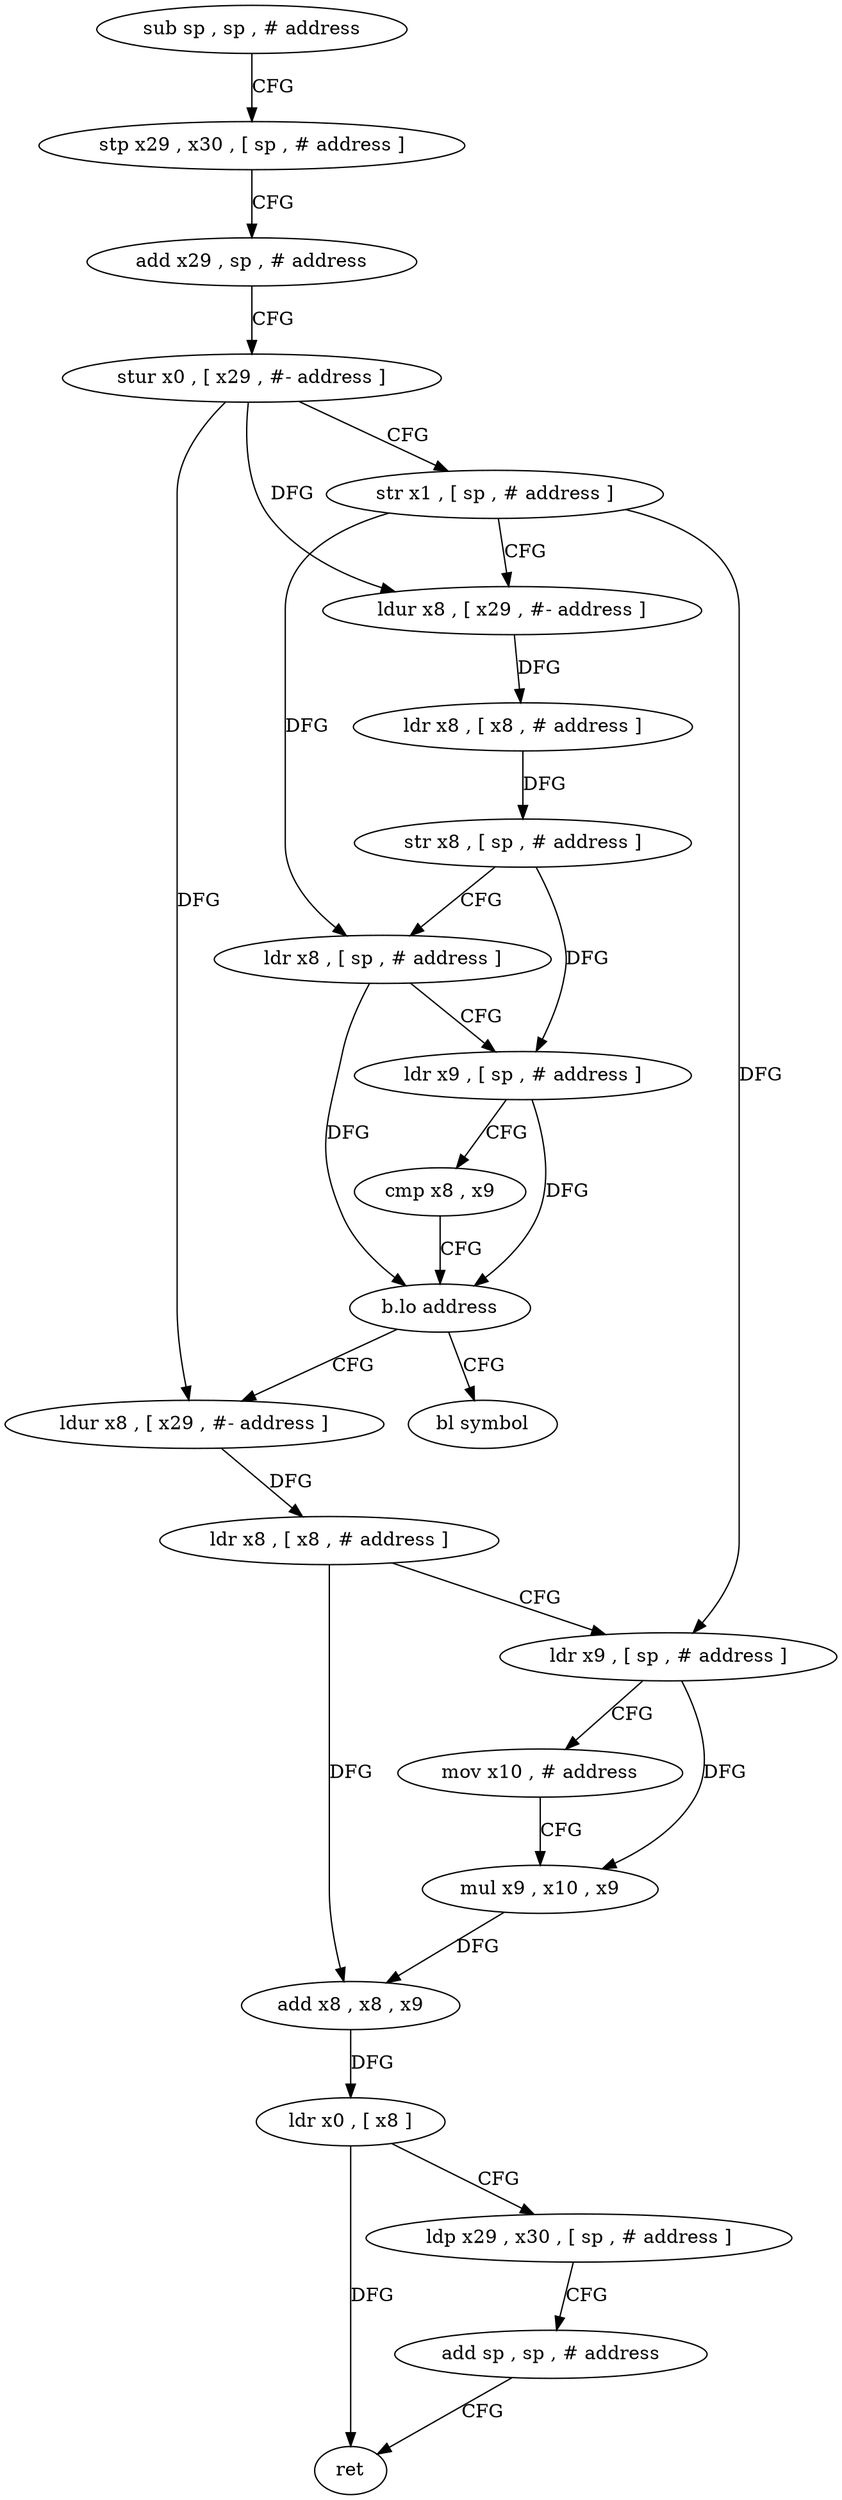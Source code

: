 digraph "func" {
"186664" [label = "sub sp , sp , # address" ]
"186668" [label = "stp x29 , x30 , [ sp , # address ]" ]
"186672" [label = "add x29 , sp , # address" ]
"186676" [label = "stur x0 , [ x29 , #- address ]" ]
"186680" [label = "str x1 , [ sp , # address ]" ]
"186684" [label = "ldur x8 , [ x29 , #- address ]" ]
"186688" [label = "ldr x8 , [ x8 , # address ]" ]
"186692" [label = "str x8 , [ sp , # address ]" ]
"186696" [label = "ldr x8 , [ sp , # address ]" ]
"186700" [label = "ldr x9 , [ sp , # address ]" ]
"186704" [label = "cmp x8 , x9" ]
"186708" [label = "b.lo address" ]
"186716" [label = "ldur x8 , [ x29 , #- address ]" ]
"186712" [label = "bl symbol" ]
"186720" [label = "ldr x8 , [ x8 , # address ]" ]
"186724" [label = "ldr x9 , [ sp , # address ]" ]
"186728" [label = "mov x10 , # address" ]
"186732" [label = "mul x9 , x10 , x9" ]
"186736" [label = "add x8 , x8 , x9" ]
"186740" [label = "ldr x0 , [ x8 ]" ]
"186744" [label = "ldp x29 , x30 , [ sp , # address ]" ]
"186748" [label = "add sp , sp , # address" ]
"186752" [label = "ret" ]
"186664" -> "186668" [ label = "CFG" ]
"186668" -> "186672" [ label = "CFG" ]
"186672" -> "186676" [ label = "CFG" ]
"186676" -> "186680" [ label = "CFG" ]
"186676" -> "186684" [ label = "DFG" ]
"186676" -> "186716" [ label = "DFG" ]
"186680" -> "186684" [ label = "CFG" ]
"186680" -> "186696" [ label = "DFG" ]
"186680" -> "186724" [ label = "DFG" ]
"186684" -> "186688" [ label = "DFG" ]
"186688" -> "186692" [ label = "DFG" ]
"186692" -> "186696" [ label = "CFG" ]
"186692" -> "186700" [ label = "DFG" ]
"186696" -> "186700" [ label = "CFG" ]
"186696" -> "186708" [ label = "DFG" ]
"186700" -> "186704" [ label = "CFG" ]
"186700" -> "186708" [ label = "DFG" ]
"186704" -> "186708" [ label = "CFG" ]
"186708" -> "186716" [ label = "CFG" ]
"186708" -> "186712" [ label = "CFG" ]
"186716" -> "186720" [ label = "DFG" ]
"186720" -> "186724" [ label = "CFG" ]
"186720" -> "186736" [ label = "DFG" ]
"186724" -> "186728" [ label = "CFG" ]
"186724" -> "186732" [ label = "DFG" ]
"186728" -> "186732" [ label = "CFG" ]
"186732" -> "186736" [ label = "DFG" ]
"186736" -> "186740" [ label = "DFG" ]
"186740" -> "186744" [ label = "CFG" ]
"186740" -> "186752" [ label = "DFG" ]
"186744" -> "186748" [ label = "CFG" ]
"186748" -> "186752" [ label = "CFG" ]
}
